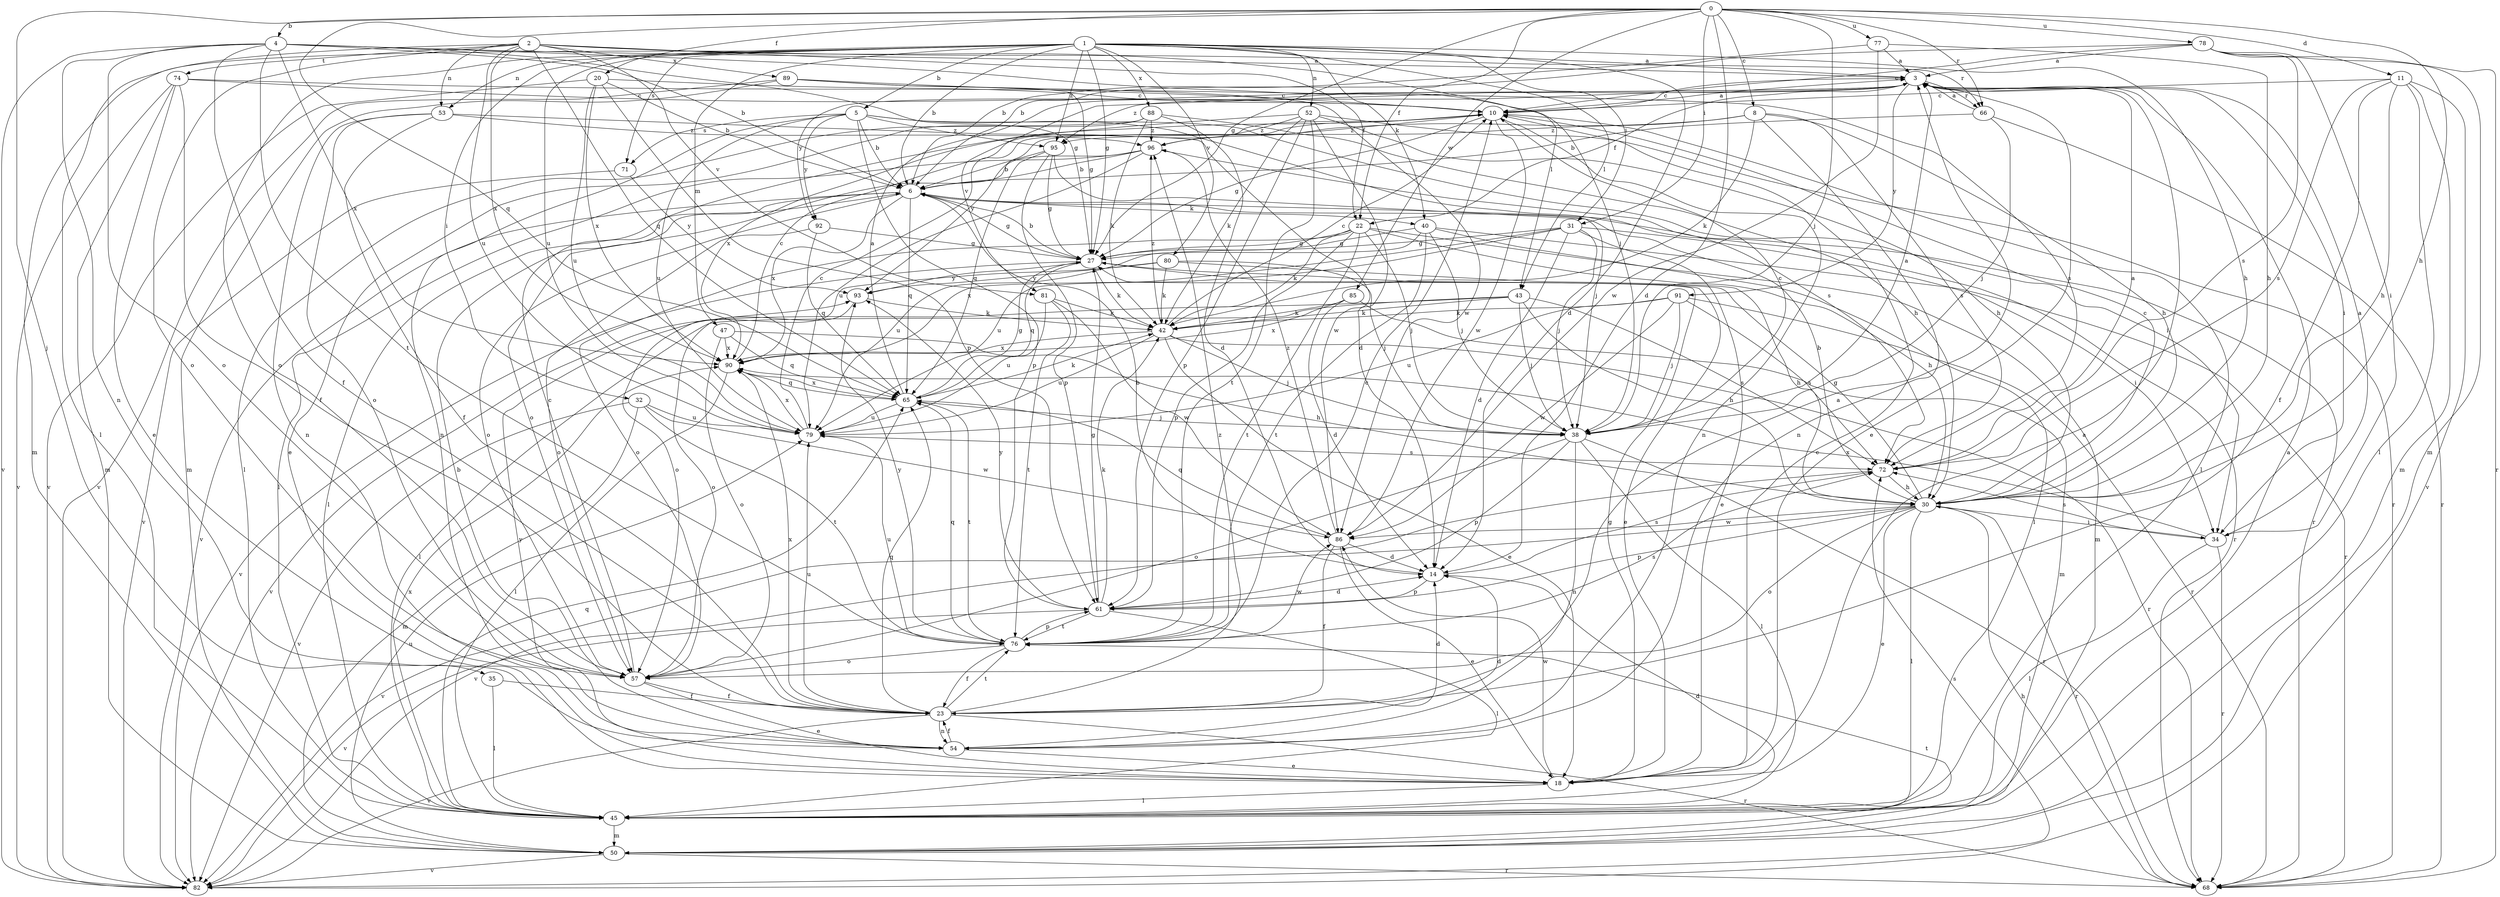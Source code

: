 strict digraph  {
0;
1;
2;
3;
4;
5;
6;
8;
10;
11;
14;
18;
20;
22;
23;
27;
30;
31;
32;
34;
35;
38;
40;
42;
43;
45;
47;
50;
52;
53;
54;
57;
61;
65;
66;
68;
71;
72;
74;
76;
77;
78;
79;
80;
81;
82;
85;
86;
88;
89;
90;
91;
92;
93;
95;
96;
0 -> 4  [label=b];
0 -> 8  [label=c];
0 -> 11  [label=d];
0 -> 14  [label=d];
0 -> 20  [label=f];
0 -> 22  [label=f];
0 -> 27  [label=g];
0 -> 30  [label=h];
0 -> 31  [label=i];
0 -> 35  [label=j];
0 -> 38  [label=j];
0 -> 65  [label=q];
0 -> 66  [label=r];
0 -> 77  [label=u];
0 -> 78  [label=u];
0 -> 85  [label=w];
1 -> 3  [label=a];
1 -> 5  [label=b];
1 -> 6  [label=b];
1 -> 14  [label=d];
1 -> 27  [label=g];
1 -> 30  [label=h];
1 -> 31  [label=i];
1 -> 32  [label=i];
1 -> 40  [label=k];
1 -> 43  [label=l];
1 -> 47  [label=m];
1 -> 50  [label=m];
1 -> 52  [label=n];
1 -> 53  [label=n];
1 -> 57  [label=o];
1 -> 71  [label=s];
1 -> 79  [label=u];
1 -> 80  [label=v];
1 -> 88  [label=x];
1 -> 95  [label=z];
2 -> 22  [label=f];
2 -> 43  [label=l];
2 -> 45  [label=l];
2 -> 53  [label=n];
2 -> 57  [label=o];
2 -> 65  [label=q];
2 -> 66  [label=r];
2 -> 74  [label=t];
2 -> 79  [label=u];
2 -> 81  [label=v];
2 -> 89  [label=x];
2 -> 90  [label=x];
3 -> 10  [label=c];
3 -> 18  [label=e];
3 -> 22  [label=f];
3 -> 34  [label=i];
3 -> 66  [label=r];
3 -> 81  [label=v];
3 -> 91  [label=y];
3 -> 92  [label=y];
3 -> 95  [label=z];
4 -> 3  [label=a];
4 -> 6  [label=b];
4 -> 23  [label=f];
4 -> 27  [label=g];
4 -> 38  [label=j];
4 -> 54  [label=n];
4 -> 57  [label=o];
4 -> 76  [label=t];
4 -> 82  [label=v];
4 -> 90  [label=x];
5 -> 6  [label=b];
5 -> 34  [label=i];
5 -> 54  [label=n];
5 -> 61  [label=p];
5 -> 71  [label=s];
5 -> 72  [label=s];
5 -> 79  [label=u];
5 -> 92  [label=y];
5 -> 95  [label=z];
6 -> 27  [label=g];
6 -> 40  [label=k];
6 -> 45  [label=l];
6 -> 57  [label=o];
6 -> 65  [label=q];
6 -> 68  [label=r];
6 -> 82  [label=v];
6 -> 90  [label=x];
8 -> 30  [label=h];
8 -> 42  [label=k];
8 -> 54  [label=n];
8 -> 72  [label=s];
8 -> 93  [label=y];
8 -> 95  [label=z];
10 -> 3  [label=a];
10 -> 27  [label=g];
10 -> 45  [label=l];
10 -> 54  [label=n];
10 -> 86  [label=w];
10 -> 96  [label=z];
11 -> 10  [label=c];
11 -> 23  [label=f];
11 -> 30  [label=h];
11 -> 45  [label=l];
11 -> 50  [label=m];
11 -> 72  [label=s];
11 -> 82  [label=v];
14 -> 6  [label=b];
14 -> 61  [label=p];
14 -> 72  [label=s];
18 -> 3  [label=a];
18 -> 10  [label=c];
18 -> 27  [label=g];
18 -> 45  [label=l];
18 -> 86  [label=w];
18 -> 93  [label=y];
20 -> 6  [label=b];
20 -> 10  [label=c];
20 -> 61  [label=p];
20 -> 79  [label=u];
20 -> 82  [label=v];
20 -> 90  [label=x];
22 -> 27  [label=g];
22 -> 30  [label=h];
22 -> 38  [label=j];
22 -> 42  [label=k];
22 -> 50  [label=m];
22 -> 57  [label=o];
22 -> 61  [label=p];
22 -> 76  [label=t];
23 -> 3  [label=a];
23 -> 14  [label=d];
23 -> 54  [label=n];
23 -> 65  [label=q];
23 -> 68  [label=r];
23 -> 76  [label=t];
23 -> 79  [label=u];
23 -> 82  [label=v];
23 -> 90  [label=x];
23 -> 96  [label=z];
27 -> 6  [label=b];
27 -> 18  [label=e];
27 -> 42  [label=k];
27 -> 65  [label=q];
27 -> 82  [label=v];
27 -> 93  [label=y];
30 -> 6  [label=b];
30 -> 10  [label=c];
30 -> 18  [label=e];
30 -> 27  [label=g];
30 -> 34  [label=i];
30 -> 45  [label=l];
30 -> 57  [label=o];
30 -> 61  [label=p];
30 -> 68  [label=r];
30 -> 82  [label=v];
30 -> 86  [label=w];
31 -> 14  [label=d];
31 -> 18  [label=e];
31 -> 27  [label=g];
31 -> 34  [label=i];
31 -> 38  [label=j];
31 -> 79  [label=u];
31 -> 90  [label=x];
32 -> 50  [label=m];
32 -> 76  [label=t];
32 -> 79  [label=u];
32 -> 82  [label=v];
32 -> 86  [label=w];
34 -> 3  [label=a];
34 -> 45  [label=l];
34 -> 68  [label=r];
34 -> 72  [label=s];
34 -> 90  [label=x];
35 -> 23  [label=f];
35 -> 45  [label=l];
38 -> 3  [label=a];
38 -> 10  [label=c];
38 -> 45  [label=l];
38 -> 54  [label=n];
38 -> 57  [label=o];
38 -> 61  [label=p];
38 -> 68  [label=r];
40 -> 27  [label=g];
40 -> 38  [label=j];
40 -> 45  [label=l];
40 -> 68  [label=r];
40 -> 76  [label=t];
40 -> 79  [label=u];
42 -> 10  [label=c];
42 -> 18  [label=e];
42 -> 38  [label=j];
42 -> 68  [label=r];
42 -> 79  [label=u];
42 -> 90  [label=x];
42 -> 96  [label=z];
43 -> 30  [label=h];
43 -> 38  [label=j];
43 -> 42  [label=k];
43 -> 45  [label=l];
43 -> 72  [label=s];
43 -> 82  [label=v];
45 -> 3  [label=a];
45 -> 14  [label=d];
45 -> 50  [label=m];
45 -> 65  [label=q];
45 -> 90  [label=x];
47 -> 30  [label=h];
47 -> 57  [label=o];
47 -> 65  [label=q];
47 -> 90  [label=x];
50 -> 68  [label=r];
50 -> 76  [label=t];
50 -> 79  [label=u];
50 -> 82  [label=v];
52 -> 14  [label=d];
52 -> 30  [label=h];
52 -> 42  [label=k];
52 -> 61  [label=p];
52 -> 68  [label=r];
52 -> 76  [label=t];
52 -> 90  [label=x];
52 -> 96  [label=z];
53 -> 23  [label=f];
53 -> 54  [label=n];
53 -> 57  [label=o];
53 -> 86  [label=w];
53 -> 96  [label=z];
54 -> 6  [label=b];
54 -> 14  [label=d];
54 -> 18  [label=e];
54 -> 23  [label=f];
57 -> 10  [label=c];
57 -> 18  [label=e];
57 -> 23  [label=f];
61 -> 14  [label=d];
61 -> 27  [label=g];
61 -> 42  [label=k];
61 -> 45  [label=l];
61 -> 76  [label=t];
61 -> 82  [label=v];
61 -> 93  [label=y];
65 -> 3  [label=a];
65 -> 27  [label=g];
65 -> 38  [label=j];
65 -> 42  [label=k];
65 -> 76  [label=t];
65 -> 79  [label=u];
65 -> 90  [label=x];
66 -> 3  [label=a];
66 -> 6  [label=b];
66 -> 38  [label=j];
66 -> 68  [label=r];
68 -> 30  [label=h];
71 -> 82  [label=v];
71 -> 93  [label=y];
72 -> 3  [label=a];
72 -> 30  [label=h];
72 -> 82  [label=v];
74 -> 10  [label=c];
74 -> 18  [label=e];
74 -> 23  [label=f];
74 -> 50  [label=m];
74 -> 72  [label=s];
74 -> 82  [label=v];
76 -> 10  [label=c];
76 -> 23  [label=f];
76 -> 57  [label=o];
76 -> 61  [label=p];
76 -> 65  [label=q];
76 -> 72  [label=s];
76 -> 79  [label=u];
76 -> 86  [label=w];
76 -> 93  [label=y];
77 -> 3  [label=a];
77 -> 6  [label=b];
77 -> 30  [label=h];
77 -> 86  [label=w];
78 -> 3  [label=a];
78 -> 6  [label=b];
78 -> 10  [label=c];
78 -> 34  [label=i];
78 -> 50  [label=m];
78 -> 68  [label=r];
78 -> 72  [label=s];
79 -> 10  [label=c];
79 -> 72  [label=s];
79 -> 90  [label=x];
80 -> 30  [label=h];
80 -> 38  [label=j];
80 -> 42  [label=k];
80 -> 57  [label=o];
80 -> 93  [label=y];
81 -> 42  [label=k];
81 -> 76  [label=t];
81 -> 79  [label=u];
81 -> 86  [label=w];
82 -> 72  [label=s];
85 -> 14  [label=d];
85 -> 42  [label=k];
85 -> 50  [label=m];
85 -> 90  [label=x];
86 -> 14  [label=d];
86 -> 18  [label=e];
86 -> 23  [label=f];
86 -> 65  [label=q];
86 -> 96  [label=z];
88 -> 14  [label=d];
88 -> 18  [label=e];
88 -> 30  [label=h];
88 -> 42  [label=k];
88 -> 45  [label=l];
88 -> 96  [label=z];
89 -> 10  [label=c];
89 -> 27  [label=g];
89 -> 50  [label=m];
89 -> 82  [label=v];
89 -> 86  [label=w];
90 -> 10  [label=c];
90 -> 45  [label=l];
90 -> 65  [label=q];
91 -> 38  [label=j];
91 -> 42  [label=k];
91 -> 68  [label=r];
91 -> 72  [label=s];
91 -> 79  [label=u];
91 -> 86  [label=w];
92 -> 27  [label=g];
92 -> 57  [label=o];
92 -> 65  [label=q];
93 -> 42  [label=k];
93 -> 57  [label=o];
95 -> 6  [label=b];
95 -> 27  [label=g];
95 -> 38  [label=j];
95 -> 61  [label=p];
95 -> 65  [label=q];
96 -> 6  [label=b];
96 -> 45  [label=l];
96 -> 57  [label=o];
96 -> 68  [label=r];
96 -> 79  [label=u];
}
